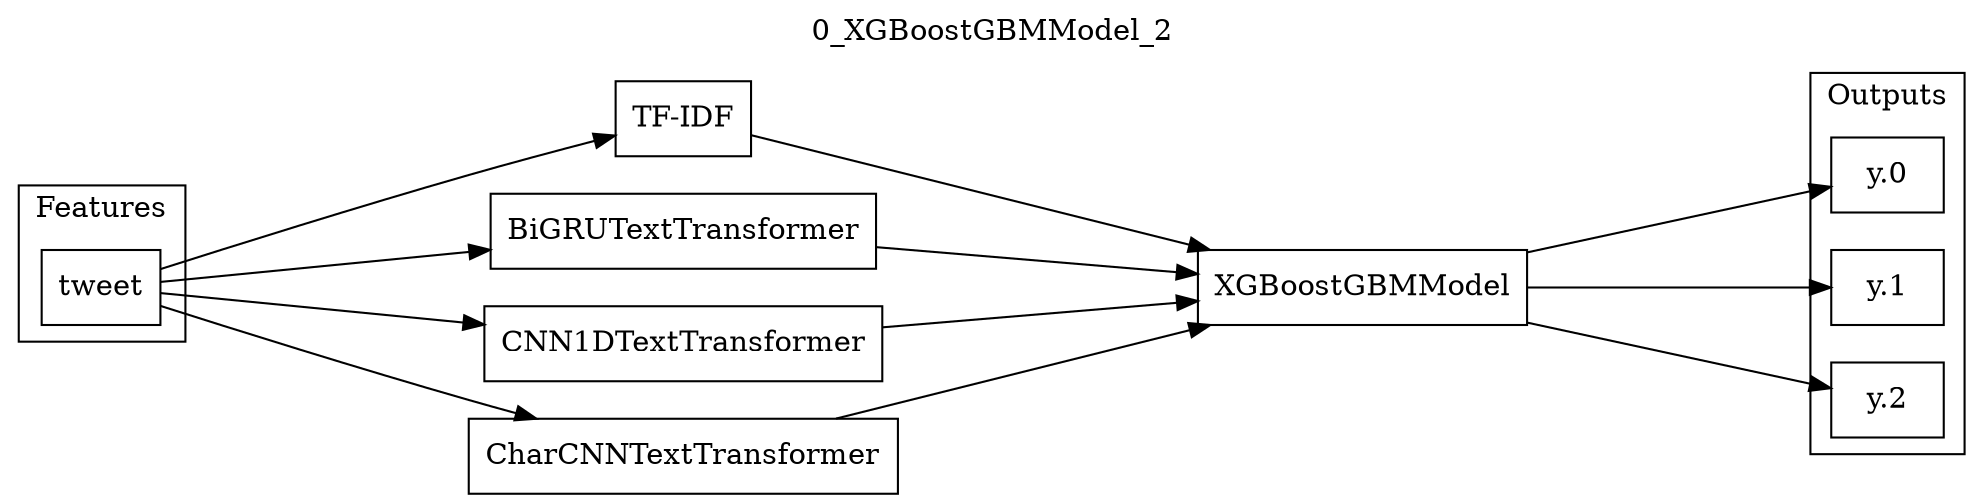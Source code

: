 digraph {
  graph[ranksep="2"]
  rankdir="LR";
  labelloc="t";
  label="0_XGBoostGBMModel_2";
    subgraph cluster_feature {
        label="Features";
        node_0 [shape=box, label="tweet"];
    }
    node_4 [shape=box, label="TF-IDF"];
    node_5 [shape=box, label="BiGRUTextTransformer"];
    node_6 [shape=box, label="CNN1DTextTransformer"];
    node_7 [shape=box, label="CharCNNTextTransformer"];
    node_8 [shape=box, label="XGBoostGBMModel"];
    node_0 -> node_4;
    node_0 -> node_5;
    node_0 -> node_6;
    node_0 -> node_7;
    node_7 -> node_8;
    node_6 -> node_8;
    node_5 -> node_8;
    node_4 -> node_8;
    node_8 -> node_1;
    node_8 -> node_2;
    node_8 -> node_3;
    subgraph cluster_output {
        label="Outputs";
        node_1 [shape=box, label="y.0"];
        node_2 [shape=box, label="y.1"];
        node_3 [shape=box, label="y.2"];
    }
}
